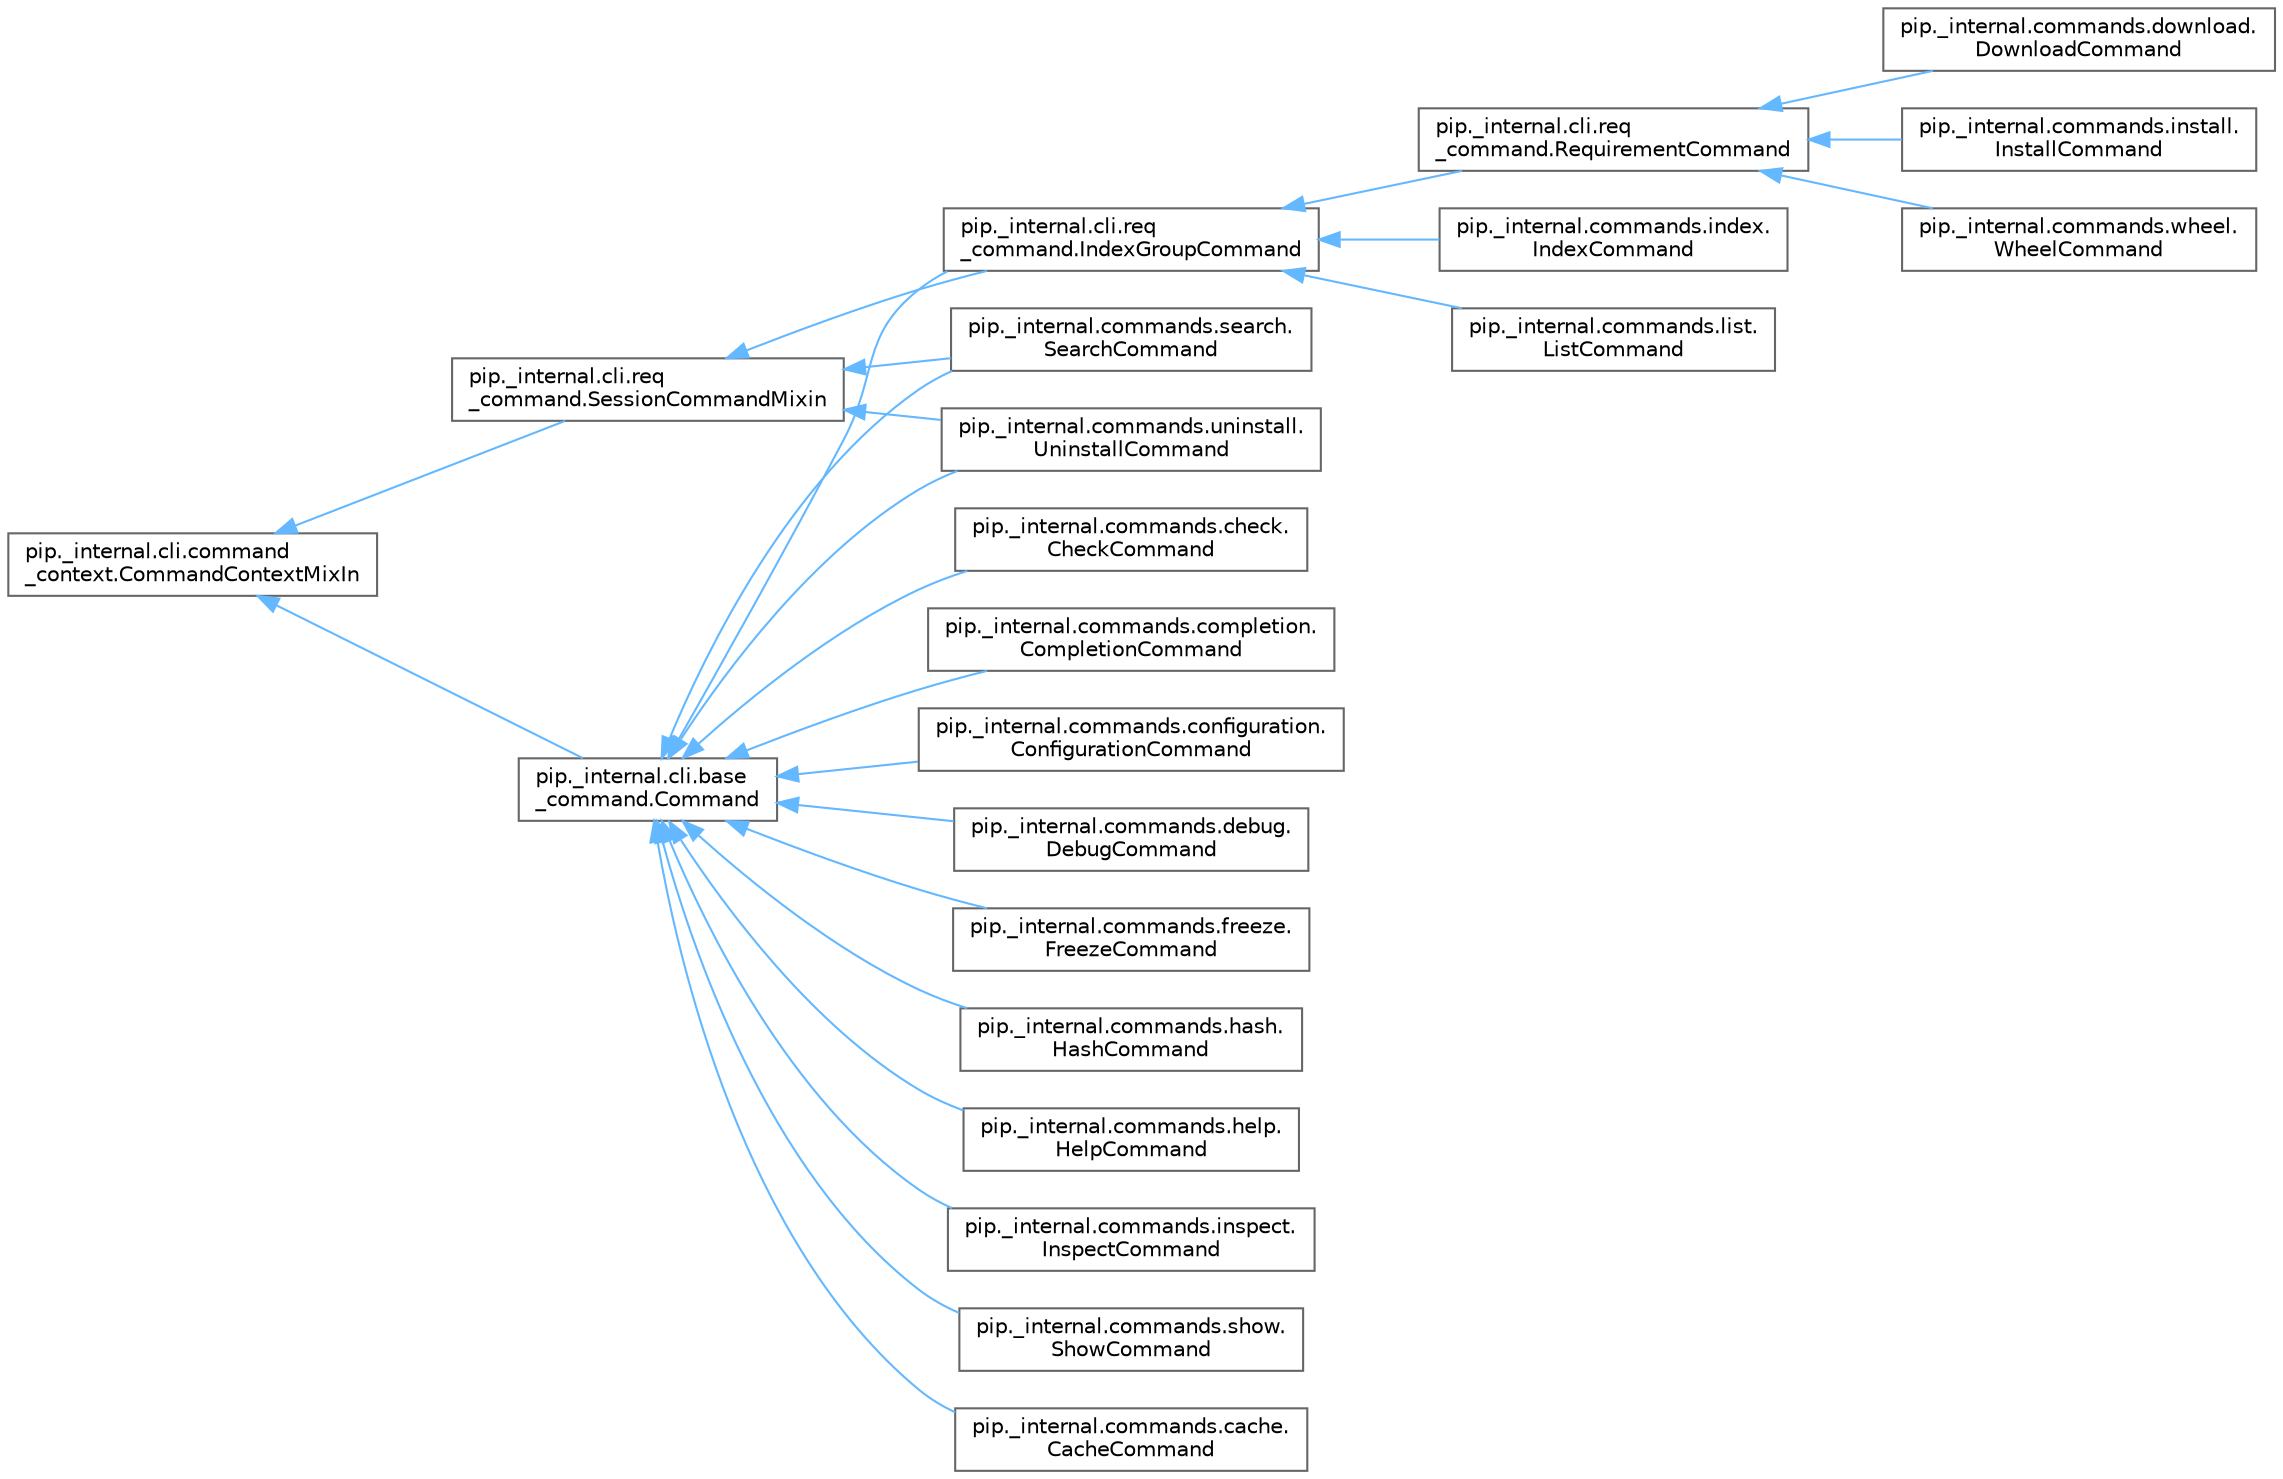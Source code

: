 digraph "Graphical Class Hierarchy"
{
 // LATEX_PDF_SIZE
  bgcolor="transparent";
  edge [fontname=Helvetica,fontsize=10,labelfontname=Helvetica,labelfontsize=10];
  node [fontname=Helvetica,fontsize=10,shape=box,height=0.2,width=0.4];
  rankdir="LR";
  Node0 [id="Node000000",label="pip._internal.cli.command\l_context.CommandContextMixIn",height=0.2,width=0.4,color="grey40", fillcolor="white", style="filled",URL="$classpip_1_1__internal_1_1cli_1_1command__context_1_1_command_context_mix_in.html",tooltip=" "];
  Node0 -> Node1 [id="edge2122_Node000000_Node000001",dir="back",color="steelblue1",style="solid",tooltip=" "];
  Node1 [id="Node000001",label="pip._internal.cli.base\l_command.Command",height=0.2,width=0.4,color="grey40", fillcolor="white", style="filled",URL="$classpip_1_1__internal_1_1cli_1_1base__command_1_1_command.html",tooltip=" "];
  Node1 -> Node2 [id="edge2123_Node000001_Node000002",dir="back",color="steelblue1",style="solid",tooltip=" "];
  Node2 [id="Node000002",label="pip._internal.cli.req\l_command.IndexGroupCommand",height=0.2,width=0.4,color="grey40", fillcolor="white", style="filled",URL="$classpip_1_1__internal_1_1cli_1_1req__command_1_1_index_group_command.html",tooltip=" "];
  Node2 -> Node3 [id="edge2124_Node000002_Node000003",dir="back",color="steelblue1",style="solid",tooltip=" "];
  Node3 [id="Node000003",label="pip._internal.cli.req\l_command.RequirementCommand",height=0.2,width=0.4,color="grey40", fillcolor="white", style="filled",URL="$classpip_1_1__internal_1_1cli_1_1req__command_1_1_requirement_command.html",tooltip=" "];
  Node3 -> Node4 [id="edge2125_Node000003_Node000004",dir="back",color="steelblue1",style="solid",tooltip=" "];
  Node4 [id="Node000004",label="pip._internal.commands.download.\lDownloadCommand",height=0.2,width=0.4,color="grey40", fillcolor="white", style="filled",URL="$classpip_1_1__internal_1_1commands_1_1download_1_1_download_command.html",tooltip=" "];
  Node3 -> Node5 [id="edge2126_Node000003_Node000005",dir="back",color="steelblue1",style="solid",tooltip=" "];
  Node5 [id="Node000005",label="pip._internal.commands.install.\lInstallCommand",height=0.2,width=0.4,color="grey40", fillcolor="white", style="filled",URL="$classpip_1_1__internal_1_1commands_1_1install_1_1_install_command.html",tooltip=" "];
  Node3 -> Node6 [id="edge2127_Node000003_Node000006",dir="back",color="steelblue1",style="solid",tooltip=" "];
  Node6 [id="Node000006",label="pip._internal.commands.wheel.\lWheelCommand",height=0.2,width=0.4,color="grey40", fillcolor="white", style="filled",URL="$classpip_1_1__internal_1_1commands_1_1wheel_1_1_wheel_command.html",tooltip=" "];
  Node2 -> Node7 [id="edge2128_Node000002_Node000007",dir="back",color="steelblue1",style="solid",tooltip=" "];
  Node7 [id="Node000007",label="pip._internal.commands.index.\lIndexCommand",height=0.2,width=0.4,color="grey40", fillcolor="white", style="filled",URL="$classpip_1_1__internal_1_1commands_1_1index_1_1_index_command.html",tooltip=" "];
  Node2 -> Node8 [id="edge2129_Node000002_Node000008",dir="back",color="steelblue1",style="solid",tooltip=" "];
  Node8 [id="Node000008",label="pip._internal.commands.list.\lListCommand",height=0.2,width=0.4,color="grey40", fillcolor="white", style="filled",URL="$classpip_1_1__internal_1_1commands_1_1list_1_1_list_command.html",tooltip=" "];
  Node1 -> Node12 [id="edge2130_Node000001_Node000012",dir="back",color="steelblue1",style="solid",tooltip=" "];
  Node12 [id="Node000012",label="pip._internal.commands.cache.\lCacheCommand",height=0.2,width=0.4,color="grey40", fillcolor="white", style="filled",URL="$classpip_1_1__internal_1_1commands_1_1cache_1_1_cache_command.html",tooltip=" "];
  Node1 -> Node13 [id="edge2131_Node000001_Node000013",dir="back",color="steelblue1",style="solid",tooltip=" "];
  Node13 [id="Node000013",label="pip._internal.commands.check.\lCheckCommand",height=0.2,width=0.4,color="grey40", fillcolor="white", style="filled",URL="$classpip_1_1__internal_1_1commands_1_1check_1_1_check_command.html",tooltip=" "];
  Node1 -> Node14 [id="edge2132_Node000001_Node000014",dir="back",color="steelblue1",style="solid",tooltip=" "];
  Node14 [id="Node000014",label="pip._internal.commands.completion.\lCompletionCommand",height=0.2,width=0.4,color="grey40", fillcolor="white", style="filled",URL="$classpip_1_1__internal_1_1commands_1_1completion_1_1_completion_command.html",tooltip=" "];
  Node1 -> Node15 [id="edge2133_Node000001_Node000015",dir="back",color="steelblue1",style="solid",tooltip=" "];
  Node15 [id="Node000015",label="pip._internal.commands.configuration.\lConfigurationCommand",height=0.2,width=0.4,color="grey40", fillcolor="white", style="filled",URL="$classpip_1_1__internal_1_1commands_1_1configuration_1_1_configuration_command.html",tooltip=" "];
  Node1 -> Node16 [id="edge2134_Node000001_Node000016",dir="back",color="steelblue1",style="solid",tooltip=" "];
  Node16 [id="Node000016",label="pip._internal.commands.debug.\lDebugCommand",height=0.2,width=0.4,color="grey40", fillcolor="white", style="filled",URL="$classpip_1_1__internal_1_1commands_1_1debug_1_1_debug_command.html",tooltip=" "];
  Node1 -> Node17 [id="edge2135_Node000001_Node000017",dir="back",color="steelblue1",style="solid",tooltip=" "];
  Node17 [id="Node000017",label="pip._internal.commands.freeze.\lFreezeCommand",height=0.2,width=0.4,color="grey40", fillcolor="white", style="filled",URL="$classpip_1_1__internal_1_1commands_1_1freeze_1_1_freeze_command.html",tooltip=" "];
  Node1 -> Node18 [id="edge2136_Node000001_Node000018",dir="back",color="steelblue1",style="solid",tooltip=" "];
  Node18 [id="Node000018",label="pip._internal.commands.hash.\lHashCommand",height=0.2,width=0.4,color="grey40", fillcolor="white", style="filled",URL="$classpip_1_1__internal_1_1commands_1_1hash_1_1_hash_command.html",tooltip=" "];
  Node1 -> Node19 [id="edge2137_Node000001_Node000019",dir="back",color="steelblue1",style="solid",tooltip=" "];
  Node19 [id="Node000019",label="pip._internal.commands.help.\lHelpCommand",height=0.2,width=0.4,color="grey40", fillcolor="white", style="filled",URL="$classpip_1_1__internal_1_1commands_1_1help_1_1_help_command.html",tooltip=" "];
  Node1 -> Node20 [id="edge2138_Node000001_Node000020",dir="back",color="steelblue1",style="solid",tooltip=" "];
  Node20 [id="Node000020",label="pip._internal.commands.inspect.\lInspectCommand",height=0.2,width=0.4,color="grey40", fillcolor="white", style="filled",URL="$classpip_1_1__internal_1_1commands_1_1inspect_1_1_inspect_command.html",tooltip=" "];
  Node1 -> Node10 [id="edge2139_Node000001_Node000010",dir="back",color="steelblue1",style="solid",tooltip=" "];
  Node10 [id="Node000010",label="pip._internal.commands.search.\lSearchCommand",height=0.2,width=0.4,color="grey40", fillcolor="white", style="filled",URL="$classpip_1_1__internal_1_1commands_1_1search_1_1_search_command.html",tooltip=" "];
  Node1 -> Node21 [id="edge2140_Node000001_Node000021",dir="back",color="steelblue1",style="solid",tooltip=" "];
  Node21 [id="Node000021",label="pip._internal.commands.show.\lShowCommand",height=0.2,width=0.4,color="grey40", fillcolor="white", style="filled",URL="$classpip_1_1__internal_1_1commands_1_1show_1_1_show_command.html",tooltip=" "];
  Node1 -> Node11 [id="edge2141_Node000001_Node000011",dir="back",color="steelblue1",style="solid",tooltip=" "];
  Node11 [id="Node000011",label="pip._internal.commands.uninstall.\lUninstallCommand",height=0.2,width=0.4,color="grey40", fillcolor="white", style="filled",URL="$classpip_1_1__internal_1_1commands_1_1uninstall_1_1_uninstall_command.html",tooltip=" "];
  Node0 -> Node9 [id="edge2142_Node000000_Node000009",dir="back",color="steelblue1",style="solid",tooltip=" "];
  Node9 [id="Node000009",label="pip._internal.cli.req\l_command.SessionCommandMixin",height=0.2,width=0.4,color="grey40", fillcolor="white", style="filled",URL="$classpip_1_1__internal_1_1cli_1_1req__command_1_1_session_command_mixin.html",tooltip=" "];
  Node9 -> Node2 [id="edge2143_Node000009_Node000002",dir="back",color="steelblue1",style="solid",tooltip=" "];
  Node9 -> Node10 [id="edge2144_Node000009_Node000010",dir="back",color="steelblue1",style="solid",tooltip=" "];
  Node9 -> Node11 [id="edge2145_Node000009_Node000011",dir="back",color="steelblue1",style="solid",tooltip=" "];
}

